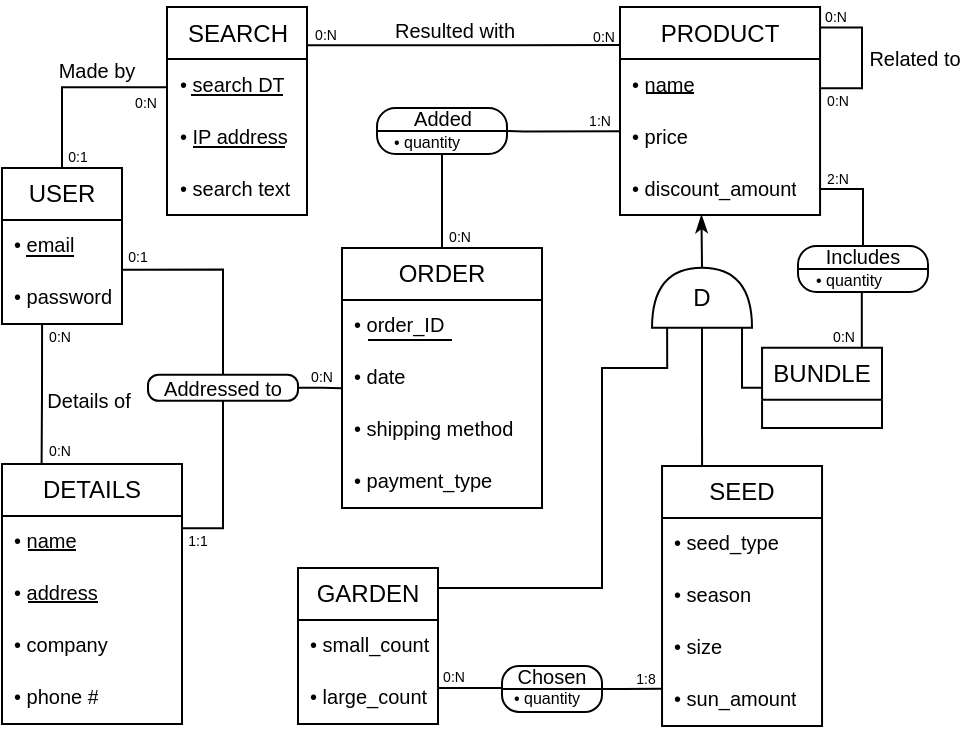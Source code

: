 <mxfile version="23.1.1" type="device">
  <diagram name="Page-1" id="b520641d-4fe3-3701-9064-5fc419738815">
    <mxGraphModel dx="941" dy="479" grid="1" gridSize="10" guides="1" tooltips="1" connect="1" arrows="1" fold="1" page="0" pageScale="1" pageWidth="1100" pageHeight="850" background="none" math="0" shadow="0">
      <root>
        <mxCell id="0" />
        <mxCell id="1" parent="0" />
        <mxCell id="lDSgatOu9usaqV24lOmU-206" value="&lt;font style=&quot;font-size: 7px;&quot;&gt;0:N&lt;/font&gt;" style="text;html=1;strokeColor=none;fillColor=none;align=center;verticalAlign=middle;whiteSpace=wrap;rounded=0;" parent="1" vertex="1">
          <mxGeometry x="718.03" y="200" width="20" height="10" as="geometry" />
        </mxCell>
        <mxCell id="lDSgatOu9usaqV24lOmU-209" style="edgeStyle=orthogonalEdgeStyle;rounded=0;orthogonalLoop=1;jettySize=auto;html=1;exitX=1;exitY=0.5;exitDx=0;exitDy=0;exitPerimeter=0;endArrow=classicThin;endFill=1;entryX=0.407;entryY=0.998;entryDx=0;entryDy=0;entryPerimeter=0;" parent="1" source="lDSgatOu9usaqV24lOmU-208" target="lDSgatOu9usaqV24lOmU-195" edge="1">
          <mxGeometry relative="1" as="geometry">
            <mxPoint x="670" y="310" as="targetPoint" />
            <Array as="points" />
          </mxGeometry>
        </mxCell>
        <mxCell id="lDSgatOu9usaqV24lOmU-208" value="D" style="shape=or;whiteSpace=wrap;html=1;direction=north;rounded=0;" parent="1" vertex="1">
          <mxGeometry x="635.01" y="289.87" width="50" height="30" as="geometry" />
        </mxCell>
        <mxCell id="lDSgatOu9usaqV24lOmU-213" value="" style="endArrow=none;html=1;rounded=0;edgeStyle=orthogonalEdgeStyle;exitX=0.5;exitY=1;exitDx=0;exitDy=0;entryX=0.5;entryY=0;entryDx=0;entryDy=0;" parent="1" source="lDSgatOu9usaqV24lOmU-214" target="lDSgatOu9usaqV24lOmU-7" edge="1">
          <mxGeometry width="50" height="50" relative="1" as="geometry">
            <mxPoint x="652.53" y="912" as="sourcePoint" />
            <mxPoint x="460.53" y="250" as="targetPoint" />
            <Array as="points" />
          </mxGeometry>
        </mxCell>
        <mxCell id="lDSgatOu9usaqV24lOmU-219" value="" style="endArrow=none;html=1;rounded=0;edgeStyle=orthogonalEdgeStyle;entryX=1;entryY=0.5;entryDx=0;entryDy=0;exitX=0.003;exitY=0.391;exitDx=0;exitDy=0;exitPerimeter=0;" parent="1" source="lDSgatOu9usaqV24lOmU-191" target="lDSgatOu9usaqV24lOmU-214" edge="1">
          <mxGeometry width="50" height="50" relative="1" as="geometry">
            <mxPoint x="590.53" y="210" as="sourcePoint" />
            <mxPoint x="570.53" y="230" as="targetPoint" />
            <Array as="points">
              <mxPoint x="571" y="222" />
            </Array>
          </mxGeometry>
        </mxCell>
        <mxCell id="lDSgatOu9usaqV24lOmU-221" value="&lt;font style=&quot;font-size: 7px;&quot;&gt;1:N&lt;/font&gt;" style="text;html=1;strokeColor=none;fillColor=none;align=center;verticalAlign=middle;whiteSpace=wrap;rounded=0;" parent="1" vertex="1">
          <mxGeometry x="599" y="210" width="20" height="10" as="geometry" />
        </mxCell>
        <mxCell id="lDSgatOu9usaqV24lOmU-223" value="SEED" style="swimlane;fontStyle=0;childLayout=stackLayout;horizontal=1;startSize=26;fillColor=none;horizontalStack=0;resizeParent=1;resizeParentMax=0;resizeLast=0;collapsible=0;marginBottom=0;whiteSpace=wrap;html=1;rounded=0;" parent="1" vertex="1">
          <mxGeometry x="640.02" y="389" width="80" height="130" as="geometry">
            <mxRectangle x="280" y="893.5" width="70" height="30" as="alternateBounds" />
          </mxGeometry>
        </mxCell>
        <mxCell id="lDSgatOu9usaqV24lOmU-224" value="• seed_type" style="text;strokeColor=none;fillColor=none;align=left;verticalAlign=top;spacingLeft=4;spacingRight=4;overflow=hidden;rotatable=0;points=[[0,0.5],[1,0.5]];portConstraint=eastwest;whiteSpace=wrap;html=1;fontSize=10;rounded=0;" parent="lDSgatOu9usaqV24lOmU-223" vertex="1">
          <mxGeometry y="26" width="80" height="26" as="geometry" />
        </mxCell>
        <mxCell id="lDSgatOu9usaqV24lOmU-226" value="• season" style="text;strokeColor=none;fillColor=none;align=left;verticalAlign=top;spacingLeft=4;spacingRight=4;overflow=hidden;rotatable=0;points=[[0,0.5],[1,0.5]];portConstraint=eastwest;whiteSpace=wrap;html=1;fontSize=10;rounded=0;" parent="lDSgatOu9usaqV24lOmU-223" vertex="1">
          <mxGeometry y="52" width="80" height="26" as="geometry" />
        </mxCell>
        <mxCell id="lDSgatOu9usaqV24lOmU-227" value="• size" style="text;strokeColor=none;fillColor=none;align=left;verticalAlign=top;spacingLeft=4;spacingRight=4;overflow=hidden;rotatable=0;points=[[0,0.5],[1,0.5]];portConstraint=eastwest;whiteSpace=wrap;html=1;fontSize=10;rounded=0;" parent="lDSgatOu9usaqV24lOmU-223" vertex="1">
          <mxGeometry y="78" width="80" height="26" as="geometry" />
        </mxCell>
        <mxCell id="lDSgatOu9usaqV24lOmU-229" value="• sun_amount" style="text;strokeColor=none;fillColor=none;align=left;verticalAlign=top;spacingLeft=4;spacingRight=4;overflow=hidden;rotatable=0;points=[[0,0.5],[1,0.5]];portConstraint=eastwest;whiteSpace=wrap;html=1;fontSize=10;rounded=0;" parent="lDSgatOu9usaqV24lOmU-223" vertex="1">
          <mxGeometry y="104" width="80" height="26" as="geometry" />
        </mxCell>
        <mxCell id="lDSgatOu9usaqV24lOmU-230" value="GARDEN" style="swimlane;fontStyle=0;childLayout=stackLayout;horizontal=1;startSize=26;fillColor=none;horizontalStack=0;resizeParent=1;resizeParentMax=0;resizeLast=0;collapsible=0;marginBottom=0;whiteSpace=wrap;html=1;rounded=0;" parent="1" vertex="1">
          <mxGeometry x="458" y="440" width="70" height="78" as="geometry" />
        </mxCell>
        <mxCell id="lDSgatOu9usaqV24lOmU-231" value="• small_count" style="text;strokeColor=none;fillColor=none;align=left;verticalAlign=top;spacingLeft=4;spacingRight=4;overflow=hidden;rotatable=0;points=[[0,0.5],[1,0.5]];portConstraint=eastwest;whiteSpace=wrap;html=1;fontSize=10;rounded=0;" parent="lDSgatOu9usaqV24lOmU-230" vertex="1">
          <mxGeometry y="26" width="70" height="26" as="geometry" />
        </mxCell>
        <mxCell id="lDSgatOu9usaqV24lOmU-232" value="• large_count" style="text;strokeColor=none;fillColor=none;align=left;verticalAlign=top;spacingLeft=4;spacingRight=4;overflow=hidden;rotatable=0;points=[[0,0.5],[1,0.5]];portConstraint=eastwest;whiteSpace=wrap;html=1;fontSize=10;rounded=0;" parent="lDSgatOu9usaqV24lOmU-230" vertex="1">
          <mxGeometry y="52" width="70" height="26" as="geometry" />
        </mxCell>
        <mxCell id="lDSgatOu9usaqV24lOmU-240" value="" style="endArrow=none;html=1;rounded=0;edgeStyle=orthogonalEdgeStyle;exitX=1;exitY=0.5;exitDx=0;exitDy=0;entryX=0.002;entryY=0.283;entryDx=0;entryDy=0;entryPerimeter=0;" parent="1" source="lDSgatOu9usaqV24lOmU-236" target="lDSgatOu9usaqV24lOmU-229" edge="1">
          <mxGeometry width="50" height="50" relative="1" as="geometry">
            <mxPoint x="409.94" y="1477.5" as="sourcePoint" />
            <mxPoint x="660" y="510" as="targetPoint" />
            <Array as="points">
              <mxPoint x="620" y="500" />
              <mxPoint x="620" y="500" />
            </Array>
          </mxGeometry>
        </mxCell>
        <mxCell id="lDSgatOu9usaqV24lOmU-241" value="" style="endArrow=none;html=1;rounded=0;edgeStyle=orthogonalEdgeStyle;exitX=0.999;exitY=0.306;exitDx=0;exitDy=0;exitPerimeter=0;entryX=-0.002;entryY=0.48;entryDx=0;entryDy=0;entryPerimeter=0;" parent="1" source="lDSgatOu9usaqV24lOmU-232" target="lDSgatOu9usaqV24lOmU-236" edge="1">
          <mxGeometry width="50" height="50" relative="1" as="geometry">
            <mxPoint x="590" y="490" as="sourcePoint" />
            <mxPoint x="590" y="510" as="targetPoint" />
            <Array as="points">
              <mxPoint x="590" y="500" />
            </Array>
          </mxGeometry>
        </mxCell>
        <mxCell id="lDSgatOu9usaqV24lOmU-242" value="&lt;font style=&quot;font-size: 7px;&quot;&gt;0:N&lt;/font&gt;" style="text;html=1;strokeColor=none;fillColor=none;align=center;verticalAlign=middle;whiteSpace=wrap;rounded=0;" parent="1" vertex="1">
          <mxGeometry x="526" y="488" width="20" height="10" as="geometry" />
        </mxCell>
        <mxCell id="lDSgatOu9usaqV24lOmU-243" value="&lt;font style=&quot;font-size: 7px;&quot;&gt;1:8&lt;/font&gt;" style="text;html=1;strokeColor=none;fillColor=none;align=center;verticalAlign=middle;whiteSpace=wrap;rounded=0;" parent="1" vertex="1">
          <mxGeometry x="622" y="489" width="20" height="10" as="geometry" />
        </mxCell>
        <mxCell id="lDSgatOu9usaqV24lOmU-245" value="" style="endArrow=none;html=1;rounded=0;edgeStyle=orthogonalEdgeStyle;exitX=0;exitY=0.5;exitDx=0;exitDy=0;exitPerimeter=0;entryX=0.25;entryY=0;entryDx=0;entryDy=0;" parent="1" source="lDSgatOu9usaqV24lOmU-208" target="lDSgatOu9usaqV24lOmU-223" edge="1">
          <mxGeometry width="50" height="50" relative="1" as="geometry">
            <mxPoint x="359.94" y="870.87" as="sourcePoint" />
            <mxPoint x="660" y="380" as="targetPoint" />
            <Array as="points" />
          </mxGeometry>
        </mxCell>
        <mxCell id="lDSgatOu9usaqV24lOmU-246" value="" style="endArrow=none;html=1;rounded=0;edgeStyle=orthogonalEdgeStyle;exitX=0;exitY=0.151;exitDx=0;exitDy=0;exitPerimeter=0;entryX=0.996;entryY=0.128;entryDx=0;entryDy=0;entryPerimeter=0;" parent="1" source="lDSgatOu9usaqV24lOmU-208" target="lDSgatOu9usaqV24lOmU-230" edge="1">
          <mxGeometry width="50" height="50" relative="1" as="geometry">
            <mxPoint x="630" y="350" as="sourcePoint" />
            <mxPoint x="560" y="460" as="targetPoint" />
            <Array as="points">
              <mxPoint x="643" y="340" />
              <mxPoint x="610" y="340" />
              <mxPoint x="610" y="450" />
            </Array>
          </mxGeometry>
        </mxCell>
        <mxCell id="EjHgjBkM1AAD6GTBpVpu-10" value="" style="group;rounded=0;" parent="1" vertex="1" connectable="0">
          <mxGeometry x="619" y="159.5" width="100.03" height="104" as="geometry" />
        </mxCell>
        <mxCell id="lDSgatOu9usaqV24lOmU-188" value="PRODUCT" style="swimlane;fontStyle=0;childLayout=stackLayout;horizontal=1;startSize=26;fillColor=none;horizontalStack=0;resizeParent=1;resizeParentMax=0;resizeLast=0;collapsible=0;marginBottom=0;whiteSpace=wrap;html=1;rounded=0;" parent="EjHgjBkM1AAD6GTBpVpu-10" vertex="1">
          <mxGeometry width="100.03" height="104" as="geometry">
            <mxRectangle width="100" height="30" as="alternateBounds" />
          </mxGeometry>
        </mxCell>
        <mxCell id="lDSgatOu9usaqV24lOmU-190" value="• name" style="text;strokeColor=none;fillColor=none;align=left;verticalAlign=top;spacingLeft=4;spacingRight=4;overflow=hidden;rotatable=0;points=[[0,0.5],[1,0.5]];portConstraint=eastwest;whiteSpace=wrap;html=1;fontSize=10;rounded=0;" parent="lDSgatOu9usaqV24lOmU-188" vertex="1">
          <mxGeometry y="26" width="100.03" height="26" as="geometry" />
        </mxCell>
        <mxCell id="lDSgatOu9usaqV24lOmU-191" value="• price" style="text;strokeColor=none;fillColor=none;align=left;verticalAlign=top;spacingLeft=4;spacingRight=4;overflow=hidden;rotatable=0;points=[[0,0.5],[1,0.5]];portConstraint=eastwest;whiteSpace=wrap;html=1;fontSize=10;rounded=0;" parent="lDSgatOu9usaqV24lOmU-188" vertex="1">
          <mxGeometry y="52" width="100.03" height="26" as="geometry" />
        </mxCell>
        <mxCell id="lDSgatOu9usaqV24lOmU-195" value="• discount_amount" style="text;strokeColor=none;fillColor=none;align=left;verticalAlign=top;spacingLeft=4;spacingRight=4;overflow=hidden;rotatable=0;points=[[0,0.5],[1,0.5]];portConstraint=eastwest;whiteSpace=wrap;html=1;fontSize=10;rounded=0;" parent="lDSgatOu9usaqV24lOmU-188" vertex="1">
          <mxGeometry y="78" width="100.03" height="26" as="geometry" />
        </mxCell>
        <mxCell id="lDSgatOu9usaqV24lOmU-200" value="" style="endArrow=none;html=1;rounded=0;edgeStyle=orthogonalEdgeStyle;entryX=0.997;entryY=0.561;entryDx=0;entryDy=0;entryPerimeter=0;exitX=1.001;exitY=0.098;exitDx=0;exitDy=0;exitPerimeter=0;" parent="lDSgatOu9usaqV24lOmU-188" source="lDSgatOu9usaqV24lOmU-188" target="lDSgatOu9usaqV24lOmU-190" edge="1">
          <mxGeometry width="50" height="50" relative="1" as="geometry">
            <mxPoint x="131" y="10.5" as="sourcePoint" />
            <mxPoint x="141" y="40.5" as="targetPoint" />
            <Array as="points">
              <mxPoint x="121" y="10.5" />
              <mxPoint x="121" y="40.5" />
            </Array>
          </mxGeometry>
        </mxCell>
        <mxCell id="EjHgjBkM1AAD6GTBpVpu-4" value="Related to" style="edgeLabel;html=1;align=center;verticalAlign=middle;resizable=0;points=[];fontSize=10;labelBackgroundColor=none;rounded=0;" parent="lDSgatOu9usaqV24lOmU-200" vertex="1" connectable="0">
          <mxGeometry x="-0.007" relative="1" as="geometry">
            <mxPoint x="26" as="offset" />
          </mxGeometry>
        </mxCell>
        <mxCell id="lDSgatOu9usaqV24lOmU-193" value="" style="endArrow=none;html=1;rounded=0;" parent="EjHgjBkM1AAD6GTBpVpu-10" edge="1">
          <mxGeometry width="50" height="50" relative="1" as="geometry">
            <mxPoint x="13.004" y="43" as="sourcePoint" />
            <mxPoint x="37.041" y="43" as="targetPoint" />
          </mxGeometry>
        </mxCell>
        <mxCell id="EjHgjBkM1AAD6GTBpVpu-16" value="" style="group;rounded=1;arcSize=21;absoluteArcSize=0;" parent="1" vertex="1" connectable="0">
          <mxGeometry x="560" y="489" width="50.0" height="23" as="geometry" />
        </mxCell>
        <mxCell id="lDSgatOu9usaqV24lOmU-236" value="&lt;span style=&quot;font-size: 10px;&quot;&gt;Chosen&lt;br&gt;&lt;br&gt;&lt;/span&gt;" style="rounded=1;whiteSpace=wrap;html=1;arcSize=37;" parent="EjHgjBkM1AAD6GTBpVpu-16" vertex="1">
          <mxGeometry width="50" height="23" as="geometry" />
        </mxCell>
        <mxCell id="lDSgatOu9usaqV24lOmU-237" value="• quantity" style="text;html=1;strokeColor=none;fillColor=none;align=left;verticalAlign=middle;whiteSpace=wrap;rounded=0;fontSize=8;" parent="EjHgjBkM1AAD6GTBpVpu-16" vertex="1">
          <mxGeometry x="3.5" y="12" width="41.5" height="8" as="geometry" />
        </mxCell>
        <mxCell id="lDSgatOu9usaqV24lOmU-238" value="" style="endArrow=none;html=1;rounded=0;entryX=1;entryY=0.5;entryDx=0;entryDy=0;exitX=0;exitY=0.5;exitDx=0;exitDy=0;" parent="EjHgjBkM1AAD6GTBpVpu-16" source="lDSgatOu9usaqV24lOmU-236" target="lDSgatOu9usaqV24lOmU-236" edge="1">
          <mxGeometry width="50" height="50" relative="1" as="geometry">
            <mxPoint x="377.833" y="278" as="sourcePoint" />
            <mxPoint x="432.0" y="228" as="targetPoint" />
          </mxGeometry>
        </mxCell>
        <mxCell id="lDSgatOu9usaqV24lOmU-92" value="" style="group;collapsible=0;rounded=0;" parent="1" vertex="1" connectable="0">
          <mxGeometry x="480" y="280" width="100" height="130" as="geometry" />
        </mxCell>
        <mxCell id="lDSgatOu9usaqV24lOmU-7" value="ORDER" style="swimlane;fontStyle=0;childLayout=stackLayout;horizontal=1;startSize=26;fillColor=none;horizontalStack=0;resizeParent=1;resizeParentMax=0;resizeLast=0;collapsible=0;marginBottom=0;whiteSpace=wrap;html=1;rounded=0;" parent="lDSgatOu9usaqV24lOmU-92" vertex="1">
          <mxGeometry width="100" height="130" as="geometry">
            <mxRectangle width="80" height="30" as="alternateBounds" />
          </mxGeometry>
        </mxCell>
        <mxCell id="lDSgatOu9usaqV24lOmU-8" value="• order_ID" style="text;strokeColor=none;fillColor=none;align=left;verticalAlign=top;spacingLeft=4;spacingRight=4;overflow=hidden;rotatable=0;points=[[0,0.5],[1,0.5]];portConstraint=eastwest;whiteSpace=wrap;html=1;fontSize=10;rounded=0;" parent="lDSgatOu9usaqV24lOmU-7" vertex="1">
          <mxGeometry y="26" width="100" height="26" as="geometry" />
        </mxCell>
        <mxCell id="lDSgatOu9usaqV24lOmU-10" value="• date" style="text;strokeColor=none;fillColor=none;align=left;verticalAlign=top;spacingLeft=4;spacingRight=4;overflow=hidden;rotatable=0;points=[[0,0.5],[1,0.5]];portConstraint=eastwest;whiteSpace=wrap;html=1;fontSize=10;rounded=0;" parent="lDSgatOu9usaqV24lOmU-7" vertex="1">
          <mxGeometry y="52" width="100" height="26" as="geometry" />
        </mxCell>
        <mxCell id="lDSgatOu9usaqV24lOmU-12" value="• shipping method" style="text;strokeColor=none;fillColor=none;align=left;verticalAlign=top;spacingLeft=4;spacingRight=4;overflow=hidden;rotatable=0;points=[[0,0.5],[1,0.5]];portConstraint=eastwest;whiteSpace=wrap;html=1;fontSize=10;rounded=0;" parent="lDSgatOu9usaqV24lOmU-7" vertex="1">
          <mxGeometry y="78" width="100" height="26" as="geometry" />
        </mxCell>
        <mxCell id="lDSgatOu9usaqV24lOmU-13" value="• payment_type" style="text;strokeColor=none;fillColor=none;align=left;verticalAlign=top;spacingLeft=4;spacingRight=4;overflow=hidden;rotatable=0;points=[[0,0.5],[1,0.5]];portConstraint=eastwest;whiteSpace=wrap;html=1;fontSize=10;rounded=0;" parent="lDSgatOu9usaqV24lOmU-7" vertex="1">
          <mxGeometry y="104" width="100" height="26" as="geometry" />
        </mxCell>
        <mxCell id="lDSgatOu9usaqV24lOmU-83" value="" style="endArrow=none;html=1;rounded=0;" parent="lDSgatOu9usaqV24lOmU-92" edge="1">
          <mxGeometry width="50" height="50" relative="1" as="geometry">
            <mxPoint x="13" y="46" as="sourcePoint" />
            <mxPoint x="55" y="46" as="targetPoint" />
          </mxGeometry>
        </mxCell>
        <mxCell id="lDSgatOu9usaqV24lOmU-220" value="" style="group;rounded=0;" parent="1" vertex="1" connectable="0">
          <mxGeometry x="497.5" y="210" width="65" height="23" as="geometry" />
        </mxCell>
        <mxCell id="lDSgatOu9usaqV24lOmU-214" value="&lt;span style=&quot;font-size: 10px;&quot;&gt;Added&lt;br&gt;&lt;br&gt;&lt;/span&gt;" style="rounded=1;whiteSpace=wrap;html=1;arcSize=40;" parent="lDSgatOu9usaqV24lOmU-220" vertex="1">
          <mxGeometry width="65" height="23" as="geometry" />
        </mxCell>
        <mxCell id="lDSgatOu9usaqV24lOmU-216" value="• quantity" style="text;html=1;strokeColor=none;fillColor=none;align=left;verticalAlign=middle;whiteSpace=wrap;rounded=0;fontSize=8;" parent="lDSgatOu9usaqV24lOmU-220" vertex="1">
          <mxGeometry x="6.5" y="13" width="52" height="8" as="geometry" />
        </mxCell>
        <mxCell id="lDSgatOu9usaqV24lOmU-215" value="" style="endArrow=none;html=1;rounded=0;entryX=1;entryY=0.5;entryDx=0;entryDy=0;exitX=0;exitY=0.5;exitDx=0;exitDy=0;" parent="lDSgatOu9usaqV24lOmU-220" source="lDSgatOu9usaqV24lOmU-214" target="lDSgatOu9usaqV24lOmU-214" edge="1">
          <mxGeometry width="50" height="50" relative="1" as="geometry">
            <mxPoint x="387.833" y="278" as="sourcePoint" />
            <mxPoint x="442.0" y="228" as="targetPoint" />
          </mxGeometry>
        </mxCell>
        <mxCell id="lDSgatOu9usaqV24lOmU-222" value="&lt;font style=&quot;font-size: 7px;&quot;&gt;0:N&lt;/font&gt;" style="text;html=1;strokeColor=none;fillColor=none;align=center;verticalAlign=middle;whiteSpace=wrap;rounded=0;" parent="1" vertex="1">
          <mxGeometry x="528.53" y="268" width="20" height="10" as="geometry" />
        </mxCell>
        <mxCell id="lDSgatOu9usaqV24lOmU-1" value="USER" style="swimlane;fontStyle=0;childLayout=stackLayout;horizontal=1;startSize=26;fillColor=none;horizontalStack=0;resizeParent=1;resizeParentMax=0;resizeLast=0;collapsible=0;marginBottom=0;whiteSpace=wrap;html=1;rounded=0;" parent="1" vertex="1">
          <mxGeometry x="310" y="240" width="60" height="78" as="geometry">
            <mxRectangle x="152" y="600" width="70" height="30" as="alternateBounds" />
          </mxGeometry>
        </mxCell>
        <mxCell id="lDSgatOu9usaqV24lOmU-2" value="• email" style="text;strokeColor=none;fillColor=none;align=left;verticalAlign=top;spacingLeft=4;spacingRight=4;overflow=hidden;rotatable=0;points=[[0,0.5],[1,0.5]];portConstraint=eastwest;whiteSpace=wrap;html=1;fontSize=10;rounded=0;" parent="lDSgatOu9usaqV24lOmU-1" vertex="1">
          <mxGeometry y="26" width="60" height="26" as="geometry" />
        </mxCell>
        <mxCell id="lDSgatOu9usaqV24lOmU-6" value="" style="endArrow=none;html=1;rounded=0;" parent="lDSgatOu9usaqV24lOmU-1" edge="1">
          <mxGeometry width="50" height="50" relative="1" as="geometry">
            <mxPoint x="12" y="44" as="sourcePoint" />
            <mxPoint x="36" y="44" as="targetPoint" />
          </mxGeometry>
        </mxCell>
        <mxCell id="lDSgatOu9usaqV24lOmU-3" value="• password" style="text;strokeColor=none;fillColor=none;align=left;verticalAlign=top;spacingLeft=4;spacingRight=4;overflow=hidden;rotatable=0;points=[[0,0.5],[1,0.5]];portConstraint=eastwest;whiteSpace=wrap;html=1;fontSize=10;rounded=0;" parent="lDSgatOu9usaqV24lOmU-1" vertex="1">
          <mxGeometry y="52" width="60" height="26" as="geometry" />
        </mxCell>
        <mxCell id="EjHgjBkM1AAD6GTBpVpu-24" value="&lt;font style=&quot;font-size: 7px;&quot;&gt;0:N&lt;/font&gt;" style="text;html=1;strokeColor=none;fillColor=none;align=center;verticalAlign=middle;whiteSpace=wrap;rounded=0;" parent="1" vertex="1">
          <mxGeometry x="717.03" y="158" width="20" height="10" as="geometry" />
        </mxCell>
        <mxCell id="EjHgjBkM1AAD6GTBpVpu-40" value="" style="endArrow=none;html=1;rounded=0;edgeStyle=orthogonalEdgeStyle;entryX=0.004;entryY=0.541;entryDx=0;entryDy=0;entryPerimeter=0;exitX=0.5;exitY=0;exitDx=0;exitDy=0;" parent="1" source="lDSgatOu9usaqV24lOmU-1" target="EjHgjBkM1AAD6GTBpVpu-27" edge="1">
          <mxGeometry width="50" height="50" relative="1" as="geometry">
            <mxPoint x="350" y="230" as="sourcePoint" />
            <mxPoint x="250" y="190" as="targetPoint" />
            <Array as="points">
              <mxPoint x="340" y="200" />
            </Array>
          </mxGeometry>
        </mxCell>
        <mxCell id="EjHgjBkM1AAD6GTBpVpu-43" value="&lt;font style=&quot;font-size: 10px;&quot;&gt;Made by&lt;/font&gt;" style="edgeLabel;html=1;align=center;verticalAlign=middle;resizable=0;points=[];labelBackgroundColor=none;rounded=0;" parent="EjHgjBkM1AAD6GTBpVpu-40" vertex="1" connectable="0">
          <mxGeometry x="-0.308" relative="1" as="geometry">
            <mxPoint x="17" y="-17" as="offset" />
          </mxGeometry>
        </mxCell>
        <mxCell id="EjHgjBkM1AAD6GTBpVpu-41" value="&lt;font style=&quot;font-size: 7px;&quot;&gt;0:1&lt;/font&gt;" style="text;html=1;strokeColor=none;fillColor=none;align=center;verticalAlign=middle;whiteSpace=wrap;rounded=0;" parent="1" vertex="1">
          <mxGeometry x="338" y="228" width="20" height="10" as="geometry" />
        </mxCell>
        <mxCell id="EjHgjBkM1AAD6GTBpVpu-42" value="&lt;font style=&quot;font-size: 7px;&quot;&gt;0:N&lt;/font&gt;" style="text;html=1;strokeColor=none;fillColor=none;align=center;verticalAlign=middle;whiteSpace=wrap;rounded=0;" parent="1" vertex="1">
          <mxGeometry x="372" y="201" width="20" height="10" as="geometry" />
        </mxCell>
        <mxCell id="EjHgjBkM1AAD6GTBpVpu-44" value="" style="endArrow=none;html=1;rounded=0;edgeStyle=orthogonalEdgeStyle;entryX=-0.003;entryY=0.183;entryDx=0;entryDy=0;entryPerimeter=0;exitX=0.998;exitY=0.184;exitDx=0;exitDy=0;exitPerimeter=0;" parent="1" source="EjHgjBkM1AAD6GTBpVpu-26" target="lDSgatOu9usaqV24lOmU-188" edge="1">
          <mxGeometry width="50" height="50" relative="1" as="geometry">
            <mxPoint x="380" y="200" as="sourcePoint" />
            <mxPoint x="542" y="180" as="targetPoint" />
            <Array as="points" />
          </mxGeometry>
        </mxCell>
        <mxCell id="EjHgjBkM1AAD6GTBpVpu-47" value="Resulted with" style="edgeLabel;html=1;align=center;verticalAlign=middle;resizable=0;points=[];labelBackgroundColor=none;fontSize=10;rounded=0;" parent="EjHgjBkM1AAD6GTBpVpu-44" vertex="1" connectable="0">
          <mxGeometry x="0.117" y="1" relative="1" as="geometry">
            <mxPoint x="-14" y="-7" as="offset" />
          </mxGeometry>
        </mxCell>
        <mxCell id="EjHgjBkM1AAD6GTBpVpu-45" value="&lt;font style=&quot;font-size: 7px;&quot;&gt;0:N&lt;/font&gt;" style="text;html=1;strokeColor=none;fillColor=none;align=center;verticalAlign=middle;whiteSpace=wrap;rounded=0;" parent="1" vertex="1">
          <mxGeometry x="459.5" y="337.87" width="20" height="10" as="geometry" />
        </mxCell>
        <mxCell id="EjHgjBkM1AAD6GTBpVpu-46" value="&lt;font style=&quot;font-size: 7px;&quot;&gt;0:N&lt;/font&gt;" style="text;html=1;strokeColor=none;fillColor=none;align=center;verticalAlign=middle;whiteSpace=wrap;rounded=0;" parent="1" vertex="1">
          <mxGeometry x="601" y="168" width="20" height="10" as="geometry" />
        </mxCell>
        <mxCell id="OaldTgsXg-8UTPiW4Anr-9" value="" style="endArrow=none;html=1;rounded=0;edgeStyle=orthogonalEdgeStyle;entryX=1;entryY=0.5;entryDx=0;entryDy=0;exitX=0.5;exitY=0;exitDx=0;exitDy=0;" parent="1" source="TbPYrLYdabiimFpBmDX--8" target="lDSgatOu9usaqV24lOmU-195" edge="1">
          <mxGeometry width="50" height="50" relative="1" as="geometry">
            <mxPoint x="780" y="250" as="sourcePoint" />
            <mxPoint x="690" y="270" as="targetPoint" />
            <Array as="points">
              <mxPoint x="741" y="251" />
            </Array>
          </mxGeometry>
        </mxCell>
        <mxCell id="OaldTgsXg-8UTPiW4Anr-10" value="&lt;font style=&quot;font-size: 7px;&quot;&gt;0:N&lt;/font&gt;" style="text;html=1;strokeColor=none;fillColor=none;align=center;verticalAlign=middle;whiteSpace=wrap;rounded=0;" parent="1" vertex="1">
          <mxGeometry x="721.03" y="317.87" width="20" height="10" as="geometry" />
        </mxCell>
        <mxCell id="OaldTgsXg-8UTPiW4Anr-11" value="&lt;font style=&quot;font-size: 7px;&quot;&gt;2:N&lt;/font&gt;" style="text;html=1;strokeColor=none;fillColor=none;align=center;verticalAlign=middle;whiteSpace=wrap;rounded=0;" parent="1" vertex="1">
          <mxGeometry x="718" y="238.5" width="20" height="10" as="geometry" />
        </mxCell>
        <mxCell id="OaldTgsXg-8UTPiW4Anr-25" value="&lt;font style=&quot;font-size: 7px;&quot;&gt;0:N&lt;/font&gt;" style="text;html=1;strokeColor=none;fillColor=none;align=center;verticalAlign=middle;whiteSpace=wrap;rounded=0;" parent="1" vertex="1">
          <mxGeometry x="461.5" y="167" width="20" height="10" as="geometry" />
        </mxCell>
        <mxCell id="OaldTgsXg-8UTPiW4Anr-26" value="&lt;font style=&quot;font-size: 7px;&quot;&gt;1:1&lt;/font&gt;" style="text;html=1;strokeColor=none;fillColor=none;align=center;verticalAlign=middle;whiteSpace=wrap;rounded=0;" parent="1" vertex="1">
          <mxGeometry x="398" y="420" width="20" height="10" as="geometry" />
        </mxCell>
        <mxCell id="OaldTgsXg-8UTPiW4Anr-27" value="&lt;font style=&quot;font-size: 7px;&quot;&gt;0:1&lt;/font&gt;" style="text;html=1;strokeColor=none;fillColor=none;align=center;verticalAlign=middle;whiteSpace=wrap;rounded=0;" parent="1" vertex="1">
          <mxGeometry x="367.5" y="278" width="20" height="10" as="geometry" />
        </mxCell>
        <mxCell id="OaldTgsXg-8UTPiW4Anr-28" value="" style="endArrow=none;html=1;rounded=0;edgeStyle=orthogonalEdgeStyle;entryX=0.22;entryY=-0.003;entryDx=0;entryDy=0;entryPerimeter=0;exitX=0.334;exitY=0.997;exitDx=0;exitDy=0;exitPerimeter=0;" parent="1" source="lDSgatOu9usaqV24lOmU-3" target="lDSgatOu9usaqV24lOmU-59" edge="1">
          <mxGeometry width="50" height="50" relative="1" as="geometry">
            <mxPoint x="310" y="340" as="sourcePoint" />
            <mxPoint x="329.97" y="413.584" as="targetPoint" />
            <Array as="points" />
          </mxGeometry>
        </mxCell>
        <mxCell id="OaldTgsXg-8UTPiW4Anr-31" value="Details of" style="edgeLabel;html=1;align=center;verticalAlign=middle;resizable=0;points=[];labelBackgroundColor=none;fontSize=10;" parent="OaldTgsXg-8UTPiW4Anr-28" vertex="1" connectable="0">
          <mxGeometry x="-0.082" y="1" relative="1" as="geometry">
            <mxPoint x="22" y="6" as="offset" />
          </mxGeometry>
        </mxCell>
        <mxCell id="OaldTgsXg-8UTPiW4Anr-29" value="&lt;font style=&quot;font-size: 7px;&quot;&gt;0:N&lt;/font&gt;" style="text;html=1;strokeColor=none;fillColor=none;align=center;verticalAlign=middle;whiteSpace=wrap;rounded=0;" parent="1" vertex="1">
          <mxGeometry x="329" y="375" width="20" height="10" as="geometry" />
        </mxCell>
        <mxCell id="OaldTgsXg-8UTPiW4Anr-30" value="&lt;font style=&quot;font-size: 7px;&quot;&gt;0:N&lt;/font&gt;" style="text;html=1;strokeColor=none;fillColor=none;align=center;verticalAlign=middle;whiteSpace=wrap;rounded=0;" parent="1" vertex="1">
          <mxGeometry x="329" y="317.87" width="20" height="10" as="geometry" />
        </mxCell>
        <mxCell id="_Cx1qPkDU72B1DqgVCxw-10" style="edgeStyle=orthogonalEdgeStyle;rounded=0;orthogonalLoop=1;jettySize=auto;html=1;endArrow=none;endFill=0;exitX=0.5;exitY=1;exitDx=0;exitDy=0;entryX=0.998;entryY=0.236;entryDx=0;entryDy=0;entryPerimeter=0;" parent="1" source="_Cx1qPkDU72B1DqgVCxw-3" target="lDSgatOu9usaqV24lOmU-60" edge="1">
          <mxGeometry relative="1" as="geometry">
            <mxPoint x="420" y="370" as="sourcePoint" />
            <mxPoint x="420" y="420" as="targetPoint" />
            <Array as="points">
              <mxPoint x="421" y="420" />
            </Array>
          </mxGeometry>
        </mxCell>
        <mxCell id="_Cx1qPkDU72B1DqgVCxw-3" value="&lt;span style=&quot;font-size: 10px;&quot;&gt;Addressed to&lt;br&gt;&lt;/span&gt;" style="rounded=1;whiteSpace=wrap;html=1;arcSize=40;" parent="1" vertex="1">
          <mxGeometry x="383" y="343.37" width="75" height="13" as="geometry" />
        </mxCell>
        <mxCell id="_Cx1qPkDU72B1DqgVCxw-5" value="" style="group" parent="1" vertex="1" connectable="0">
          <mxGeometry x="392.5" y="159.5" width="70" height="104" as="geometry" />
        </mxCell>
        <mxCell id="EjHgjBkM1AAD6GTBpVpu-26" value="SEARCH" style="swimlane;fontStyle=0;childLayout=stackLayout;horizontal=1;startSize=26;fillColor=none;horizontalStack=0;resizeParent=1;resizeParentMax=0;resizeLast=0;collapsible=0;marginBottom=0;whiteSpace=wrap;html=1;rounded=0;" parent="_Cx1qPkDU72B1DqgVCxw-5" vertex="1">
          <mxGeometry width="70" height="104" as="geometry">
            <mxRectangle x="152" y="600" width="70" height="30" as="alternateBounds" />
          </mxGeometry>
        </mxCell>
        <mxCell id="EjHgjBkM1AAD6GTBpVpu-27" value="• search DT" style="text;strokeColor=none;fillColor=none;align=left;verticalAlign=top;spacingLeft=4;spacingRight=4;overflow=hidden;rotatable=0;points=[[0,0.5],[1,0.5]];portConstraint=eastwest;whiteSpace=wrap;html=1;fontSize=10;rounded=0;" parent="EjHgjBkM1AAD6GTBpVpu-26" vertex="1">
          <mxGeometry y="26" width="70" height="26" as="geometry" />
        </mxCell>
        <mxCell id="EjHgjBkM1AAD6GTBpVpu-48" value="• IP address" style="text;strokeColor=none;fillColor=none;align=left;verticalAlign=top;spacingLeft=4;spacingRight=4;overflow=hidden;rotatable=0;points=[[0,0.5],[1,0.5]];portConstraint=eastwest;whiteSpace=wrap;html=1;fontSize=10;rounded=0;" parent="EjHgjBkM1AAD6GTBpVpu-26" vertex="1">
          <mxGeometry y="52" width="70" height="26" as="geometry" />
        </mxCell>
        <mxCell id="_Cx1qPkDU72B1DqgVCxw-4" value="• search text" style="text;strokeColor=none;fillColor=none;align=left;verticalAlign=top;spacingLeft=4;spacingRight=4;overflow=hidden;rotatable=0;points=[[0,0.5],[1,0.5]];portConstraint=eastwest;whiteSpace=wrap;html=1;fontSize=10;rounded=0;" parent="EjHgjBkM1AAD6GTBpVpu-26" vertex="1">
          <mxGeometry y="78" width="70" height="26" as="geometry" />
        </mxCell>
        <mxCell id="EjHgjBkM1AAD6GTBpVpu-28" value="" style="endArrow=none;html=1;rounded=0;" parent="EjHgjBkM1AAD6GTBpVpu-26" edge="1">
          <mxGeometry width="50" height="50" relative="1" as="geometry">
            <mxPoint x="12" y="44" as="sourcePoint" />
            <mxPoint x="58" y="44" as="targetPoint" />
          </mxGeometry>
        </mxCell>
        <mxCell id="EjHgjBkM1AAD6GTBpVpu-49" value="" style="endArrow=none;html=1;rounded=0;" parent="_Cx1qPkDU72B1DqgVCxw-5" edge="1">
          <mxGeometry width="50" height="50" relative="1" as="geometry">
            <mxPoint x="13" y="70" as="sourcePoint" />
            <mxPoint x="59" y="70" as="targetPoint" />
          </mxGeometry>
        </mxCell>
        <mxCell id="_Cx1qPkDU72B1DqgVCxw-11" style="edgeStyle=orthogonalEdgeStyle;rounded=0;orthogonalLoop=1;jettySize=auto;html=1;endArrow=none;endFill=0;exitX=1;exitY=0.5;exitDx=0;exitDy=0;entryX=-0.001;entryY=0.698;entryDx=0;entryDy=0;entryPerimeter=0;" parent="1" source="_Cx1qPkDU72B1DqgVCxw-3" target="lDSgatOu9usaqV24lOmU-10" edge="1">
          <mxGeometry relative="1" as="geometry">
            <mxPoint x="470" y="340" as="sourcePoint" />
            <mxPoint x="470" y="361" as="targetPoint" />
            <Array as="points">
              <mxPoint x="470" y="350" />
            </Array>
          </mxGeometry>
        </mxCell>
        <mxCell id="_Cx1qPkDU72B1DqgVCxw-13" style="edgeStyle=orthogonalEdgeStyle;rounded=0;orthogonalLoop=1;jettySize=auto;html=1;entryX=0.993;entryY=0.955;entryDx=0;entryDy=0;entryPerimeter=0;endArrow=none;endFill=0;exitX=0.5;exitY=0;exitDx=0;exitDy=0;" parent="1" source="_Cx1qPkDU72B1DqgVCxw-3" target="lDSgatOu9usaqV24lOmU-2" edge="1">
          <mxGeometry relative="1" as="geometry">
            <mxPoint x="400" y="320" as="sourcePoint" />
          </mxGeometry>
        </mxCell>
        <mxCell id="_Cx1qPkDU72B1DqgVCxw-16" style="edgeStyle=orthogonalEdgeStyle;rounded=0;orthogonalLoop=1;jettySize=auto;html=1;exitX=0;exitY=0.5;exitDx=0;exitDy=0;endArrow=none;endFill=0;entryX=-0.001;entryY=0.9;entryDx=0;entryDy=0;entryPerimeter=0;" parent="1" source="OaldTgsXg-8UTPiW4Anr-2" target="lDSgatOu9usaqV24lOmU-208" edge="1">
          <mxGeometry relative="1" as="geometry">
            <mxPoint x="670" y="350" as="targetPoint" />
            <Array as="points">
              <mxPoint x="680" y="350" />
            </Array>
          </mxGeometry>
        </mxCell>
        <mxCell id="OaldTgsXg-8UTPiW4Anr-2" value="BUNDLE" style="swimlane;fontStyle=0;childLayout=stackLayout;horizontal=1;startSize=26;fillColor=none;horizontalStack=0;resizeParent=1;resizeParentMax=0;resizeLast=0;collapsible=0;marginBottom=0;whiteSpace=wrap;html=1;rounded=0;" parent="1" vertex="1">
          <mxGeometry x="690.03" y="329.87" width="59.97" height="40.13" as="geometry">
            <mxRectangle x="690.03" y="319.87" width="90" height="30" as="alternateBounds" />
          </mxGeometry>
        </mxCell>
        <mxCell id="TbPYrLYdabiimFpBmDX--5" value="" style="group" vertex="1" connectable="0" parent="1">
          <mxGeometry x="310" y="388" width="90" height="130" as="geometry" />
        </mxCell>
        <mxCell id="lDSgatOu9usaqV24lOmU-71" value="" style="endArrow=none;html=1;rounded=0;" parent="TbPYrLYdabiimFpBmDX--5" edge="1">
          <mxGeometry width="50" height="50" relative="1" as="geometry">
            <mxPoint x="13" y="43" as="sourcePoint" />
            <mxPoint x="37" y="43" as="targetPoint" />
          </mxGeometry>
        </mxCell>
        <mxCell id="OaldTgsXg-8UTPiW4Anr-34" value="" style="endArrow=none;html=1;rounded=0;" parent="TbPYrLYdabiimFpBmDX--5" edge="1">
          <mxGeometry width="50" height="50" relative="1" as="geometry">
            <mxPoint x="13" y="69" as="sourcePoint" />
            <mxPoint x="48" y="69" as="targetPoint" />
          </mxGeometry>
        </mxCell>
        <mxCell id="lDSgatOu9usaqV24lOmU-59" value="DETAILS" style="swimlane;fontStyle=0;childLayout=stackLayout;horizontal=1;startSize=26;fillColor=none;horizontalStack=0;resizeParent=1;resizeParentMax=0;resizeLast=0;collapsible=0;marginBottom=0;whiteSpace=wrap;html=1;rounded=0;" parent="TbPYrLYdabiimFpBmDX--5" vertex="1">
          <mxGeometry width="90" height="130" as="geometry">
            <mxRectangle width="100" height="30" as="alternateBounds" />
          </mxGeometry>
        </mxCell>
        <mxCell id="lDSgatOu9usaqV24lOmU-60" value="• name" style="text;strokeColor=none;fillColor=none;align=left;verticalAlign=top;spacingLeft=4;spacingRight=4;overflow=hidden;rotatable=0;points=[[0,0.5],[1,0.5]];portConstraint=eastwest;whiteSpace=wrap;html=1;fontSize=10;rounded=0;" parent="lDSgatOu9usaqV24lOmU-59" vertex="1">
          <mxGeometry y="26" width="90" height="26" as="geometry" />
        </mxCell>
        <mxCell id="lDSgatOu9usaqV24lOmU-62" value="• address" style="text;strokeColor=none;fillColor=none;align=left;verticalAlign=top;spacingLeft=4;spacingRight=4;overflow=hidden;rotatable=0;points=[[0,0.5],[1,0.5]];portConstraint=eastwest;whiteSpace=wrap;html=1;fontSize=10;rounded=0;" parent="lDSgatOu9usaqV24lOmU-59" vertex="1">
          <mxGeometry y="52" width="90" height="26" as="geometry" />
        </mxCell>
        <mxCell id="TbPYrLYdabiimFpBmDX--4" value="• company" style="text;strokeColor=none;fillColor=none;align=left;verticalAlign=top;spacingLeft=4;spacingRight=4;overflow=hidden;rotatable=0;points=[[0,0.5],[1,0.5]];portConstraint=eastwest;whiteSpace=wrap;html=1;fontSize=10;rounded=0;" vertex="1" parent="lDSgatOu9usaqV24lOmU-59">
          <mxGeometry y="78" width="90" height="26" as="geometry" />
        </mxCell>
        <mxCell id="lDSgatOu9usaqV24lOmU-69" value="• phone #" style="text;strokeColor=none;fillColor=none;align=left;verticalAlign=top;spacingLeft=4;spacingRight=4;overflow=hidden;rotatable=0;points=[[0,0.5],[1,0.5]];portConstraint=eastwest;whiteSpace=wrap;html=1;fontSize=10;rounded=0;" parent="lDSgatOu9usaqV24lOmU-59" vertex="1">
          <mxGeometry y="104" width="90" height="26" as="geometry" />
        </mxCell>
        <mxCell id="TbPYrLYdabiimFpBmDX--7" value="" style="group;rounded=0;" vertex="1" connectable="0" parent="1">
          <mxGeometry x="708" y="279" width="65" height="23" as="geometry" />
        </mxCell>
        <mxCell id="TbPYrLYdabiimFpBmDX--8" value="&lt;span style=&quot;font-size: 10px;&quot;&gt;Includes&lt;br&gt;&lt;br&gt;&lt;/span&gt;" style="rounded=1;whiteSpace=wrap;html=1;arcSize=40;" vertex="1" parent="TbPYrLYdabiimFpBmDX--7">
          <mxGeometry width="65" height="23" as="geometry" />
        </mxCell>
        <mxCell id="TbPYrLYdabiimFpBmDX--9" value="• quantity" style="text;html=1;strokeColor=none;fillColor=none;align=left;verticalAlign=middle;whiteSpace=wrap;rounded=0;fontSize=8;" vertex="1" parent="TbPYrLYdabiimFpBmDX--7">
          <mxGeometry x="6.5" y="13" width="52" height="8" as="geometry" />
        </mxCell>
        <mxCell id="TbPYrLYdabiimFpBmDX--10" value="" style="endArrow=none;html=1;rounded=0;entryX=1;entryY=0.5;entryDx=0;entryDy=0;exitX=0;exitY=0.5;exitDx=0;exitDy=0;" edge="1" parent="TbPYrLYdabiimFpBmDX--7" source="TbPYrLYdabiimFpBmDX--8" target="TbPYrLYdabiimFpBmDX--8">
          <mxGeometry width="50" height="50" relative="1" as="geometry">
            <mxPoint x="387.833" y="278" as="sourcePoint" />
            <mxPoint x="442.0" y="228" as="targetPoint" />
          </mxGeometry>
        </mxCell>
        <mxCell id="TbPYrLYdabiimFpBmDX--12" style="edgeStyle=orthogonalEdgeStyle;rounded=0;orthogonalLoop=1;jettySize=auto;html=1;endArrow=none;endFill=0;entryX=0.832;entryY=0.003;entryDx=0;entryDy=0;entryPerimeter=0;exitX=0.491;exitY=1.003;exitDx=0;exitDy=0;exitPerimeter=0;" edge="1" parent="1" source="TbPYrLYdabiimFpBmDX--8" target="OaldTgsXg-8UTPiW4Anr-2">
          <mxGeometry relative="1" as="geometry">
            <mxPoint x="740" y="310" as="sourcePoint" />
            <mxPoint x="730" y="320" as="targetPoint" />
            <Array as="points" />
          </mxGeometry>
        </mxCell>
      </root>
    </mxGraphModel>
  </diagram>
</mxfile>
